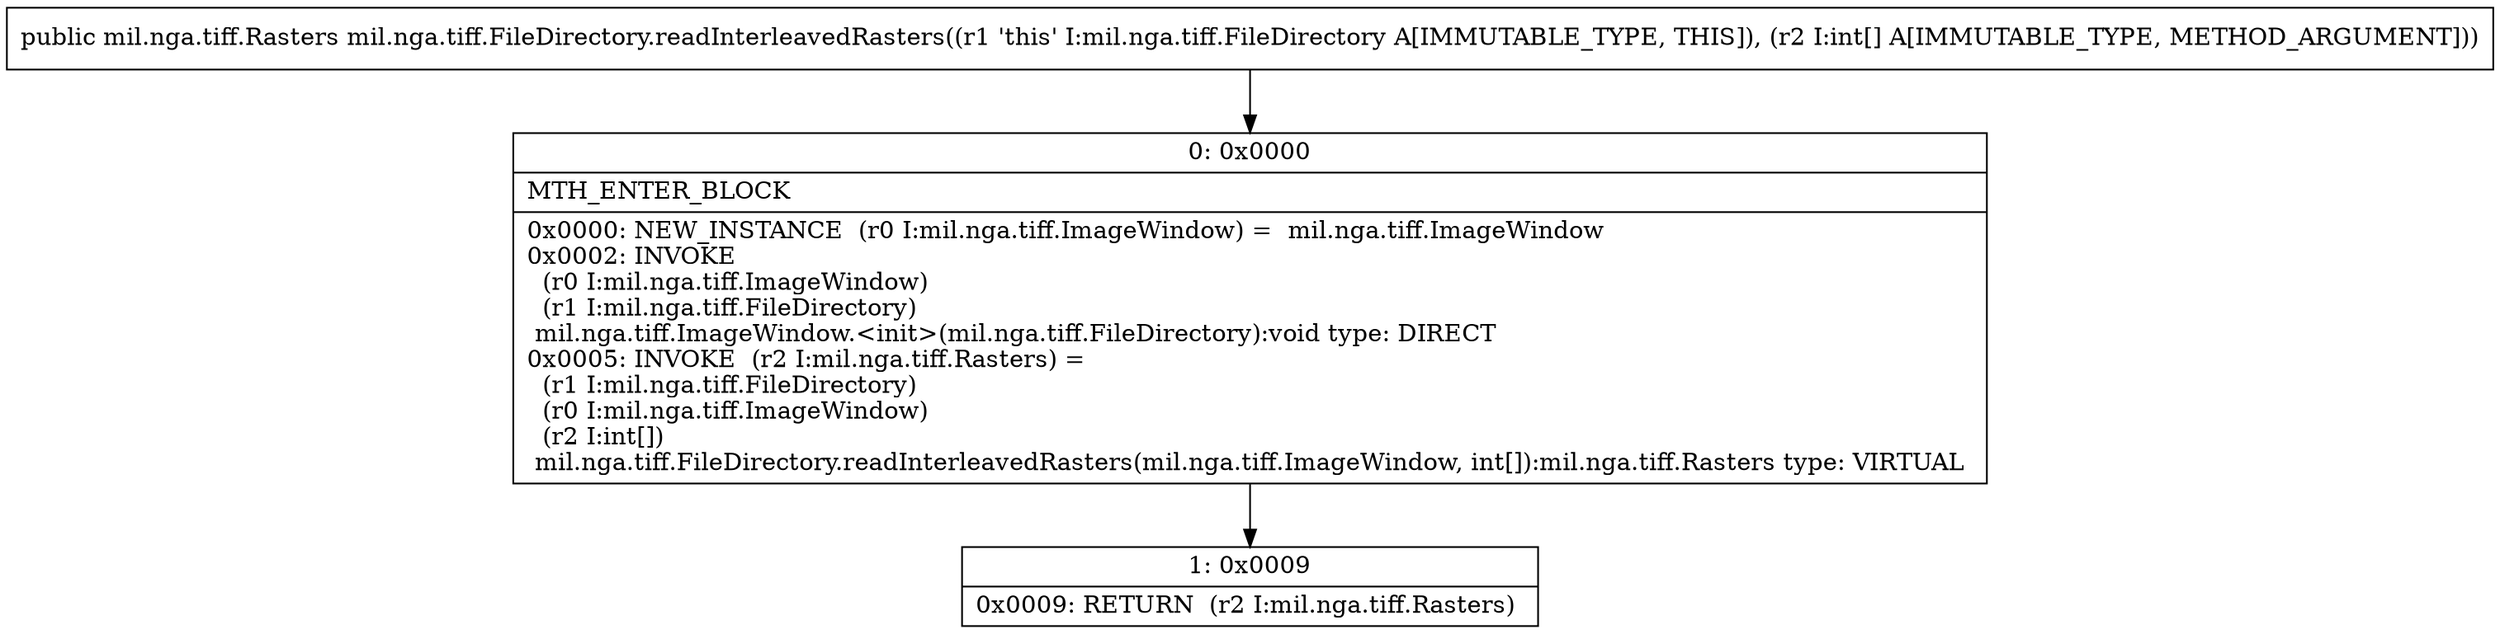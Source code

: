 digraph "CFG formil.nga.tiff.FileDirectory.readInterleavedRasters([I)Lmil\/nga\/tiff\/Rasters;" {
Node_0 [shape=record,label="{0\:\ 0x0000|MTH_ENTER_BLOCK\l|0x0000: NEW_INSTANCE  (r0 I:mil.nga.tiff.ImageWindow) =  mil.nga.tiff.ImageWindow \l0x0002: INVOKE  \l  (r0 I:mil.nga.tiff.ImageWindow)\l  (r1 I:mil.nga.tiff.FileDirectory)\l mil.nga.tiff.ImageWindow.\<init\>(mil.nga.tiff.FileDirectory):void type: DIRECT \l0x0005: INVOKE  (r2 I:mil.nga.tiff.Rasters) = \l  (r1 I:mil.nga.tiff.FileDirectory)\l  (r0 I:mil.nga.tiff.ImageWindow)\l  (r2 I:int[])\l mil.nga.tiff.FileDirectory.readInterleavedRasters(mil.nga.tiff.ImageWindow, int[]):mil.nga.tiff.Rasters type: VIRTUAL \l}"];
Node_1 [shape=record,label="{1\:\ 0x0009|0x0009: RETURN  (r2 I:mil.nga.tiff.Rasters) \l}"];
MethodNode[shape=record,label="{public mil.nga.tiff.Rasters mil.nga.tiff.FileDirectory.readInterleavedRasters((r1 'this' I:mil.nga.tiff.FileDirectory A[IMMUTABLE_TYPE, THIS]), (r2 I:int[] A[IMMUTABLE_TYPE, METHOD_ARGUMENT])) }"];
MethodNode -> Node_0;
Node_0 -> Node_1;
}

